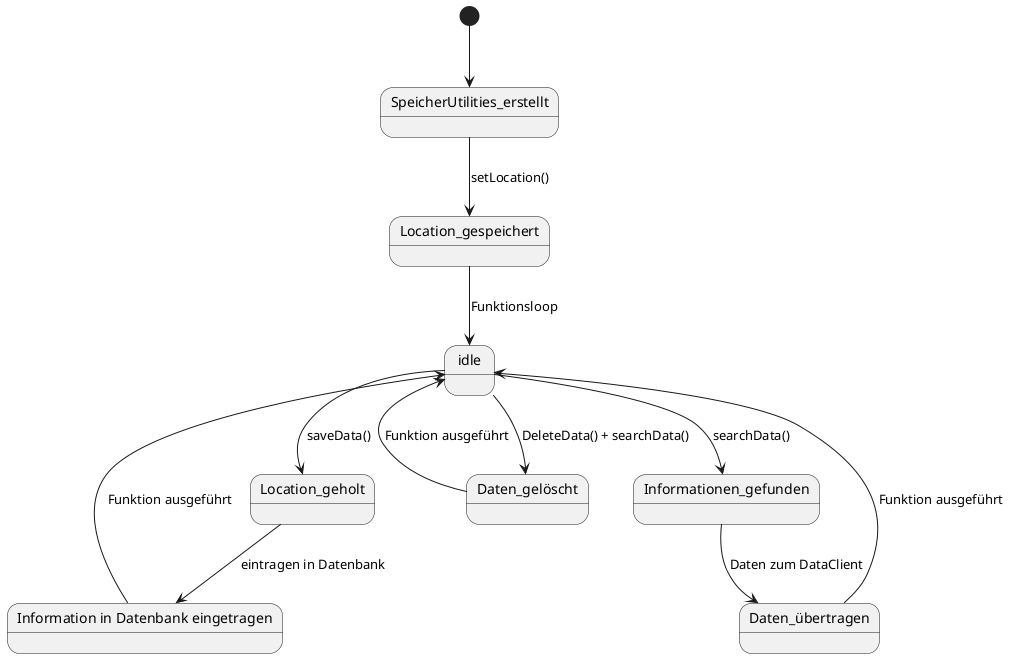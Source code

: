 @startuml Speichermedium

[*] --> SpeicherUtilities_erstellt
SpeicherUtilities_erstellt --> Location_gespeichert : setLocation()
Location_gespeichert --> idle : Funktionsloop
idle --> Location_geholt : saveData()
idle --> Informationen_gefunden : searchData()
Location_geholt --> long2 : eintragen in Datenbank
Informationen_gefunden --> Daten_übertragen : Daten zum DataClient
long2 --> idle : Funktion ausgeführt
Daten_gelöscht --> idle : Funktion ausgeführt
Daten_übertragen --> idle : Funktion ausgeführt
idle --> Daten_gelöscht : DeleteData() + searchData()


state SpeicherUtilities_erstellt {

}

state Location_gespeichert {

}

state idle{

}

state Location_geholt{

}

state Informationen_gefunden{

}
state "Information in Datenbank eingetragen" as long2{

}
state Daten_gelöscht {

}
state Daten_übertragen {

}

@enduml
